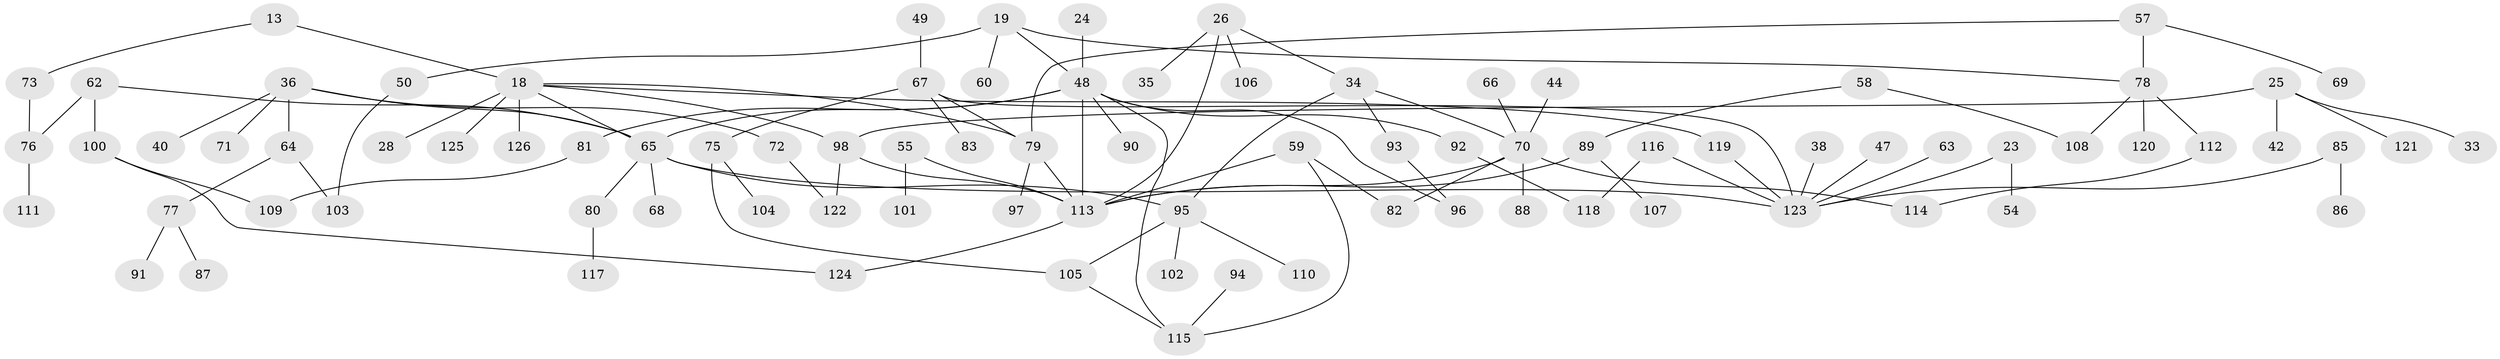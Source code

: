 // original degree distribution, {9: 0.007936507936507936, 6: 0.023809523809523808, 2: 0.30158730158730157, 4: 0.10317460317460317, 3: 0.19047619047619047, 5: 0.03968253968253968, 7: 0.007936507936507936, 1: 0.3253968253968254}
// Generated by graph-tools (version 1.1) at 2025/45/03/04/25 21:45:58]
// undirected, 88 vertices, 107 edges
graph export_dot {
graph [start="1"]
  node [color=gray90,style=filled];
  13;
  18 [super="+5+9"];
  19;
  23;
  24;
  25;
  26;
  28;
  33;
  34;
  35;
  36 [super="+14"];
  38;
  40;
  42;
  44;
  47;
  48 [super="+16"];
  49;
  50;
  54;
  55;
  57;
  58;
  59;
  60;
  62;
  63;
  64;
  65 [super="+4"];
  66;
  67 [super="+53+43"];
  68;
  69;
  70 [super="+41"];
  71;
  72;
  73;
  75;
  76;
  77;
  78 [super="+30"];
  79 [super="+20"];
  80 [super="+45"];
  81;
  82;
  83;
  85;
  86;
  87;
  88;
  89 [super="+29+27"];
  90;
  91;
  92;
  93;
  94;
  95 [super="+17+21"];
  96;
  97;
  98 [super="+11"];
  100;
  101;
  102;
  103;
  104;
  105 [super="+56"];
  106;
  107;
  108;
  109;
  110;
  111;
  112;
  113 [super="+39+46+31+74+61+52"];
  114;
  115 [super="+22"];
  116;
  117;
  118;
  119;
  120;
  121;
  122;
  123 [super="+8+84"];
  124;
  125;
  126 [super="+99"];
  13 -- 73;
  13 -- 18;
  18 -- 28;
  18 -- 65;
  18 -- 119;
  18 -- 125;
  18 -- 126 [weight=2];
  18 -- 98;
  18 -- 79;
  19 -- 50;
  19 -- 60;
  19 -- 48;
  19 -- 78;
  23 -- 54;
  23 -- 123;
  24 -- 48;
  25 -- 33;
  25 -- 42;
  25 -- 121;
  25 -- 98;
  26 -- 34;
  26 -- 35;
  26 -- 106;
  26 -- 113;
  34 -- 93;
  34 -- 95;
  34 -- 70;
  36 -- 40;
  36 -- 64;
  36 -- 72;
  36 -- 65;
  36 -- 71;
  38 -- 123;
  44 -- 70;
  47 -- 123;
  48 -- 92;
  48 -- 65 [weight=2];
  48 -- 96;
  48 -- 81;
  48 -- 90;
  48 -- 113 [weight=2];
  48 -- 115;
  49 -- 67;
  50 -- 103;
  55 -- 101;
  55 -- 113;
  57 -- 69;
  57 -- 78;
  57 -- 79;
  58 -- 108;
  58 -- 89;
  59 -- 82;
  59 -- 113;
  59 -- 115;
  62 -- 76;
  62 -- 100;
  62 -- 65;
  63 -- 123;
  64 -- 77;
  64 -- 103;
  65 -- 68;
  65 -- 123 [weight=2];
  65 -- 95;
  65 -- 80;
  66 -- 70;
  67 -- 83;
  67 -- 123;
  67 -- 75;
  67 -- 79;
  70 -- 88;
  70 -- 114;
  70 -- 82;
  70 -- 113 [weight=2];
  72 -- 122;
  73 -- 76;
  75 -- 104;
  75 -- 105;
  76 -- 111;
  77 -- 87;
  77 -- 91;
  78 -- 112;
  78 -- 120;
  78 -- 108;
  79 -- 97;
  79 -- 113;
  80 -- 117;
  81 -- 109;
  85 -- 86;
  85 -- 123;
  89 -- 107;
  89 -- 113;
  92 -- 118;
  93 -- 96;
  94 -- 115;
  95 -- 102;
  95 -- 110;
  95 -- 105;
  98 -- 122;
  98 -- 113;
  100 -- 109;
  100 -- 124;
  105 -- 115;
  112 -- 114;
  113 -- 124;
  116 -- 118;
  116 -- 123;
  119 -- 123;
}

